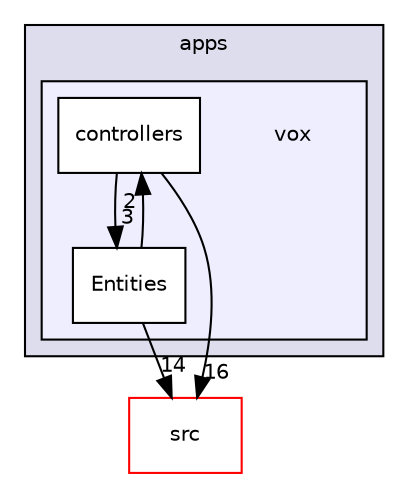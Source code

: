 digraph "F:/etc/repos/OX/apps/vox" {
  compound=true
  node [ fontsize="10", fontname="Helvetica"];
  edge [ labelfontsize="10", labelfontname="Helvetica"];
  subgraph clusterdir_d1ed516e4a2a04220095fb6e72ed51f4 {
    graph [ bgcolor="#ddddee", pencolor="black", label="apps" fontname="Helvetica", fontsize="10", URL="dir_d1ed516e4a2a04220095fb6e72ed51f4.html"]
  subgraph clusterdir_7fab6f42d54affe984b707344f2bfa52 {
    graph [ bgcolor="#eeeeff", pencolor="black", label="" URL="dir_7fab6f42d54affe984b707344f2bfa52.html"];
    dir_7fab6f42d54affe984b707344f2bfa52 [shape=plaintext label="vox"];
    dir_11839170ff1ed4a5ebd123e6b2fcdd2e [shape=box label="controllers" color="black" fillcolor="white" style="filled" URL="dir_11839170ff1ed4a5ebd123e6b2fcdd2e.html"];
    dir_6a4ce96f48fb0838beea9161f5b3ef1f [shape=box label="Entities" color="black" fillcolor="white" style="filled" URL="dir_6a4ce96f48fb0838beea9161f5b3ef1f.html"];
  }
  }
  dir_e47f67a30d4d4d4212d15d4ad651f8fe [shape=box label="src" fillcolor="white" style="filled" color="red" URL="dir_e47f67a30d4d4d4212d15d4ad651f8fe.html"];
  dir_6a4ce96f48fb0838beea9161f5b3ef1f->dir_e47f67a30d4d4d4212d15d4ad651f8fe [headlabel="14", labeldistance=1.5 headhref="dir_000010_000011.html"];
  dir_6a4ce96f48fb0838beea9161f5b3ef1f->dir_11839170ff1ed4a5ebd123e6b2fcdd2e [headlabel="2", labeldistance=1.5 headhref="dir_000010_000008.html"];
  dir_11839170ff1ed4a5ebd123e6b2fcdd2e->dir_e47f67a30d4d4d4212d15d4ad651f8fe [headlabel="16", labeldistance=1.5 headhref="dir_000008_000011.html"];
  dir_11839170ff1ed4a5ebd123e6b2fcdd2e->dir_6a4ce96f48fb0838beea9161f5b3ef1f [headlabel="3", labeldistance=1.5 headhref="dir_000008_000010.html"];
}
